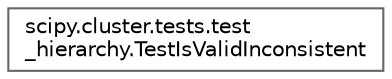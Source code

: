 digraph "Graphical Class Hierarchy"
{
 // LATEX_PDF_SIZE
  bgcolor="transparent";
  edge [fontname=Helvetica,fontsize=10,labelfontname=Helvetica,labelfontsize=10];
  node [fontname=Helvetica,fontsize=10,shape=box,height=0.2,width=0.4];
  rankdir="LR";
  Node0 [id="Node000000",label="scipy.cluster.tests.test\l_hierarchy.TestIsValidInconsistent",height=0.2,width=0.4,color="grey40", fillcolor="white", style="filled",URL="$d5/de6/classscipy_1_1cluster_1_1tests_1_1test__hierarchy_1_1TestIsValidInconsistent.html",tooltip=" "];
}
